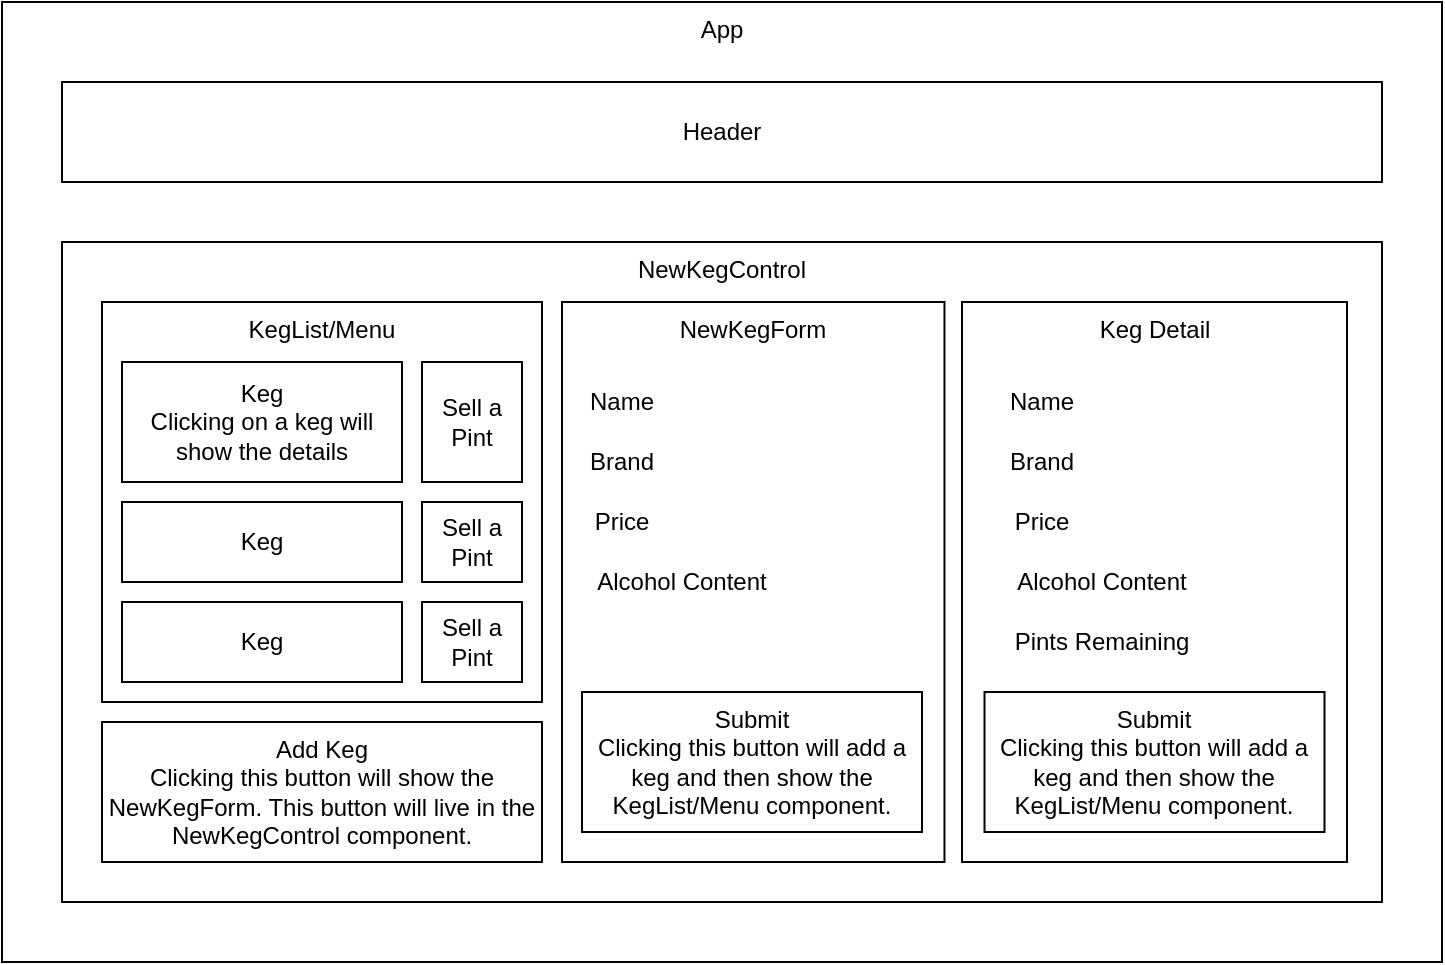 <mxfile version="14.8.3" type="github">
  <diagram id="0ATa1sMxeN12RNkvLg7X" name="Page-1">
    <mxGraphModel dx="718" dy="905" grid="1" gridSize="10" guides="1" tooltips="1" connect="1" arrows="1" fold="1" page="1" pageScale="1" pageWidth="1100" pageHeight="850" math="0" shadow="0">
      <root>
        <mxCell id="0" />
        <mxCell id="1" parent="0" />
        <mxCell id="li97C6E7J4kbDahqT6OQ-1" value="App&lt;br&gt;" style="rounded=0;whiteSpace=wrap;html=1;verticalAlign=top;" vertex="1" parent="1">
          <mxGeometry x="80" y="80" width="720" height="480" as="geometry" />
        </mxCell>
        <mxCell id="li97C6E7J4kbDahqT6OQ-2" value="Header" style="rounded=0;whiteSpace=wrap;html=1;verticalAlign=middle;" vertex="1" parent="1">
          <mxGeometry x="110" y="120" width="660" height="50" as="geometry" />
        </mxCell>
        <mxCell id="li97C6E7J4kbDahqT6OQ-3" value="NewKegControl" style="rounded=0;whiteSpace=wrap;html=1;verticalAlign=top;" vertex="1" parent="1">
          <mxGeometry x="110" y="200" width="660" height="330" as="geometry" />
        </mxCell>
        <mxCell id="li97C6E7J4kbDahqT6OQ-4" value="KegList/Menu" style="rounded=0;whiteSpace=wrap;html=1;verticalAlign=top;" vertex="1" parent="1">
          <mxGeometry x="130" y="230" width="220" height="200" as="geometry" />
        </mxCell>
        <mxCell id="li97C6E7J4kbDahqT6OQ-5" value="NewKegForm" style="rounded=0;whiteSpace=wrap;html=1;verticalAlign=top;" vertex="1" parent="1">
          <mxGeometry x="360" y="230" width="191.24" height="280" as="geometry" />
        </mxCell>
        <mxCell id="li97C6E7J4kbDahqT6OQ-7" value="Keg Detail" style="rounded=0;whiteSpace=wrap;html=1;verticalAlign=top;" vertex="1" parent="1">
          <mxGeometry x="560" y="230" width="192.5" height="280" as="geometry" />
        </mxCell>
        <mxCell id="li97C6E7J4kbDahqT6OQ-8" value="Keg&lt;br&gt;Clicking on a keg will show the details" style="rounded=0;whiteSpace=wrap;html=1;verticalAlign=middle;" vertex="1" parent="1">
          <mxGeometry x="140" y="260" width="140" height="60" as="geometry" />
        </mxCell>
        <mxCell id="li97C6E7J4kbDahqT6OQ-9" value="Keg" style="rounded=0;whiteSpace=wrap;html=1;verticalAlign=middle;" vertex="1" parent="1">
          <mxGeometry x="140" y="330" width="140" height="40" as="geometry" />
        </mxCell>
        <mxCell id="li97C6E7J4kbDahqT6OQ-10" value="Keg" style="rounded=0;whiteSpace=wrap;html=1;verticalAlign=middle;" vertex="1" parent="1">
          <mxGeometry x="140" y="380" width="140" height="40" as="geometry" />
        </mxCell>
        <mxCell id="li97C6E7J4kbDahqT6OQ-11" value="Add Keg&lt;br&gt;Clicking this button will show the NewKegForm. This button will live in the NewKegControl component." style="rounded=0;whiteSpace=wrap;html=1;verticalAlign=middle;" vertex="1" parent="1">
          <mxGeometry x="130" y="440" width="220" height="70" as="geometry" />
        </mxCell>
        <mxCell id="li97C6E7J4kbDahqT6OQ-12" value="Submit&lt;br&gt;Clicking this button will add a keg and then show the KegList/Menu component." style="rounded=0;whiteSpace=wrap;html=1;verticalAlign=middle;" vertex="1" parent="1">
          <mxGeometry x="370" y="425" width="170" height="70" as="geometry" />
        </mxCell>
        <mxCell id="li97C6E7J4kbDahqT6OQ-13" value="Name" style="text;html=1;strokeColor=none;fillColor=none;align=center;verticalAlign=middle;whiteSpace=wrap;rounded=0;" vertex="1" parent="1">
          <mxGeometry x="370" y="270" width="40" height="20" as="geometry" />
        </mxCell>
        <mxCell id="li97C6E7J4kbDahqT6OQ-14" value="Brand" style="text;html=1;strokeColor=none;fillColor=none;align=center;verticalAlign=middle;whiteSpace=wrap;rounded=0;" vertex="1" parent="1">
          <mxGeometry x="370" y="300" width="40" height="20" as="geometry" />
        </mxCell>
        <mxCell id="li97C6E7J4kbDahqT6OQ-15" value="Price" style="text;html=1;strokeColor=none;fillColor=none;align=center;verticalAlign=middle;whiteSpace=wrap;rounded=0;" vertex="1" parent="1">
          <mxGeometry x="370" y="330" width="40" height="20" as="geometry" />
        </mxCell>
        <mxCell id="li97C6E7J4kbDahqT6OQ-16" value="Alcohol Content" style="text;html=1;strokeColor=none;fillColor=none;align=center;verticalAlign=middle;whiteSpace=wrap;rounded=0;" vertex="1" parent="1">
          <mxGeometry x="370" y="360" width="100" height="20" as="geometry" />
        </mxCell>
        <mxCell id="li97C6E7J4kbDahqT6OQ-17" value="Submit&lt;br&gt;Clicking this button will add a keg and then show the KegList/Menu component." style="rounded=0;whiteSpace=wrap;html=1;verticalAlign=middle;" vertex="1" parent="1">
          <mxGeometry x="571.25" y="425" width="170" height="70" as="geometry" />
        </mxCell>
        <mxCell id="li97C6E7J4kbDahqT6OQ-18" value="Name" style="text;html=1;strokeColor=none;fillColor=none;align=center;verticalAlign=middle;whiteSpace=wrap;rounded=0;" vertex="1" parent="1">
          <mxGeometry x="580" y="270" width="40" height="20" as="geometry" />
        </mxCell>
        <mxCell id="li97C6E7J4kbDahqT6OQ-21" value="Brand" style="text;html=1;strokeColor=none;fillColor=none;align=center;verticalAlign=middle;whiteSpace=wrap;rounded=0;" vertex="1" parent="1">
          <mxGeometry x="580" y="300" width="40" height="20" as="geometry" />
        </mxCell>
        <mxCell id="li97C6E7J4kbDahqT6OQ-22" value="Price" style="text;html=1;strokeColor=none;fillColor=none;align=center;verticalAlign=middle;whiteSpace=wrap;rounded=0;" vertex="1" parent="1">
          <mxGeometry x="580" y="330" width="40" height="20" as="geometry" />
        </mxCell>
        <mxCell id="li97C6E7J4kbDahqT6OQ-23" value="Alcohol Content" style="text;html=1;strokeColor=none;fillColor=none;align=center;verticalAlign=middle;whiteSpace=wrap;rounded=0;" vertex="1" parent="1">
          <mxGeometry x="580" y="360" width="100" height="20" as="geometry" />
        </mxCell>
        <mxCell id="li97C6E7J4kbDahqT6OQ-24" value="Pints Remaining" style="text;html=1;strokeColor=none;fillColor=none;align=center;verticalAlign=middle;whiteSpace=wrap;rounded=0;" vertex="1" parent="1">
          <mxGeometry x="580" y="390" width="100" height="20" as="geometry" />
        </mxCell>
        <mxCell id="li97C6E7J4kbDahqT6OQ-25" value="Sell a Pint" style="rounded=0;whiteSpace=wrap;html=1;verticalAlign=middle;" vertex="1" parent="1">
          <mxGeometry x="290" y="260" width="50" height="60" as="geometry" />
        </mxCell>
        <mxCell id="li97C6E7J4kbDahqT6OQ-26" value="Sell a Pint" style="rounded=0;whiteSpace=wrap;html=1;verticalAlign=middle;" vertex="1" parent="1">
          <mxGeometry x="290" y="330" width="50" height="40" as="geometry" />
        </mxCell>
        <mxCell id="li97C6E7J4kbDahqT6OQ-27" value="Sell a Pint" style="rounded=0;whiteSpace=wrap;html=1;verticalAlign=middle;" vertex="1" parent="1">
          <mxGeometry x="290" y="380" width="50" height="40" as="geometry" />
        </mxCell>
      </root>
    </mxGraphModel>
  </diagram>
</mxfile>
